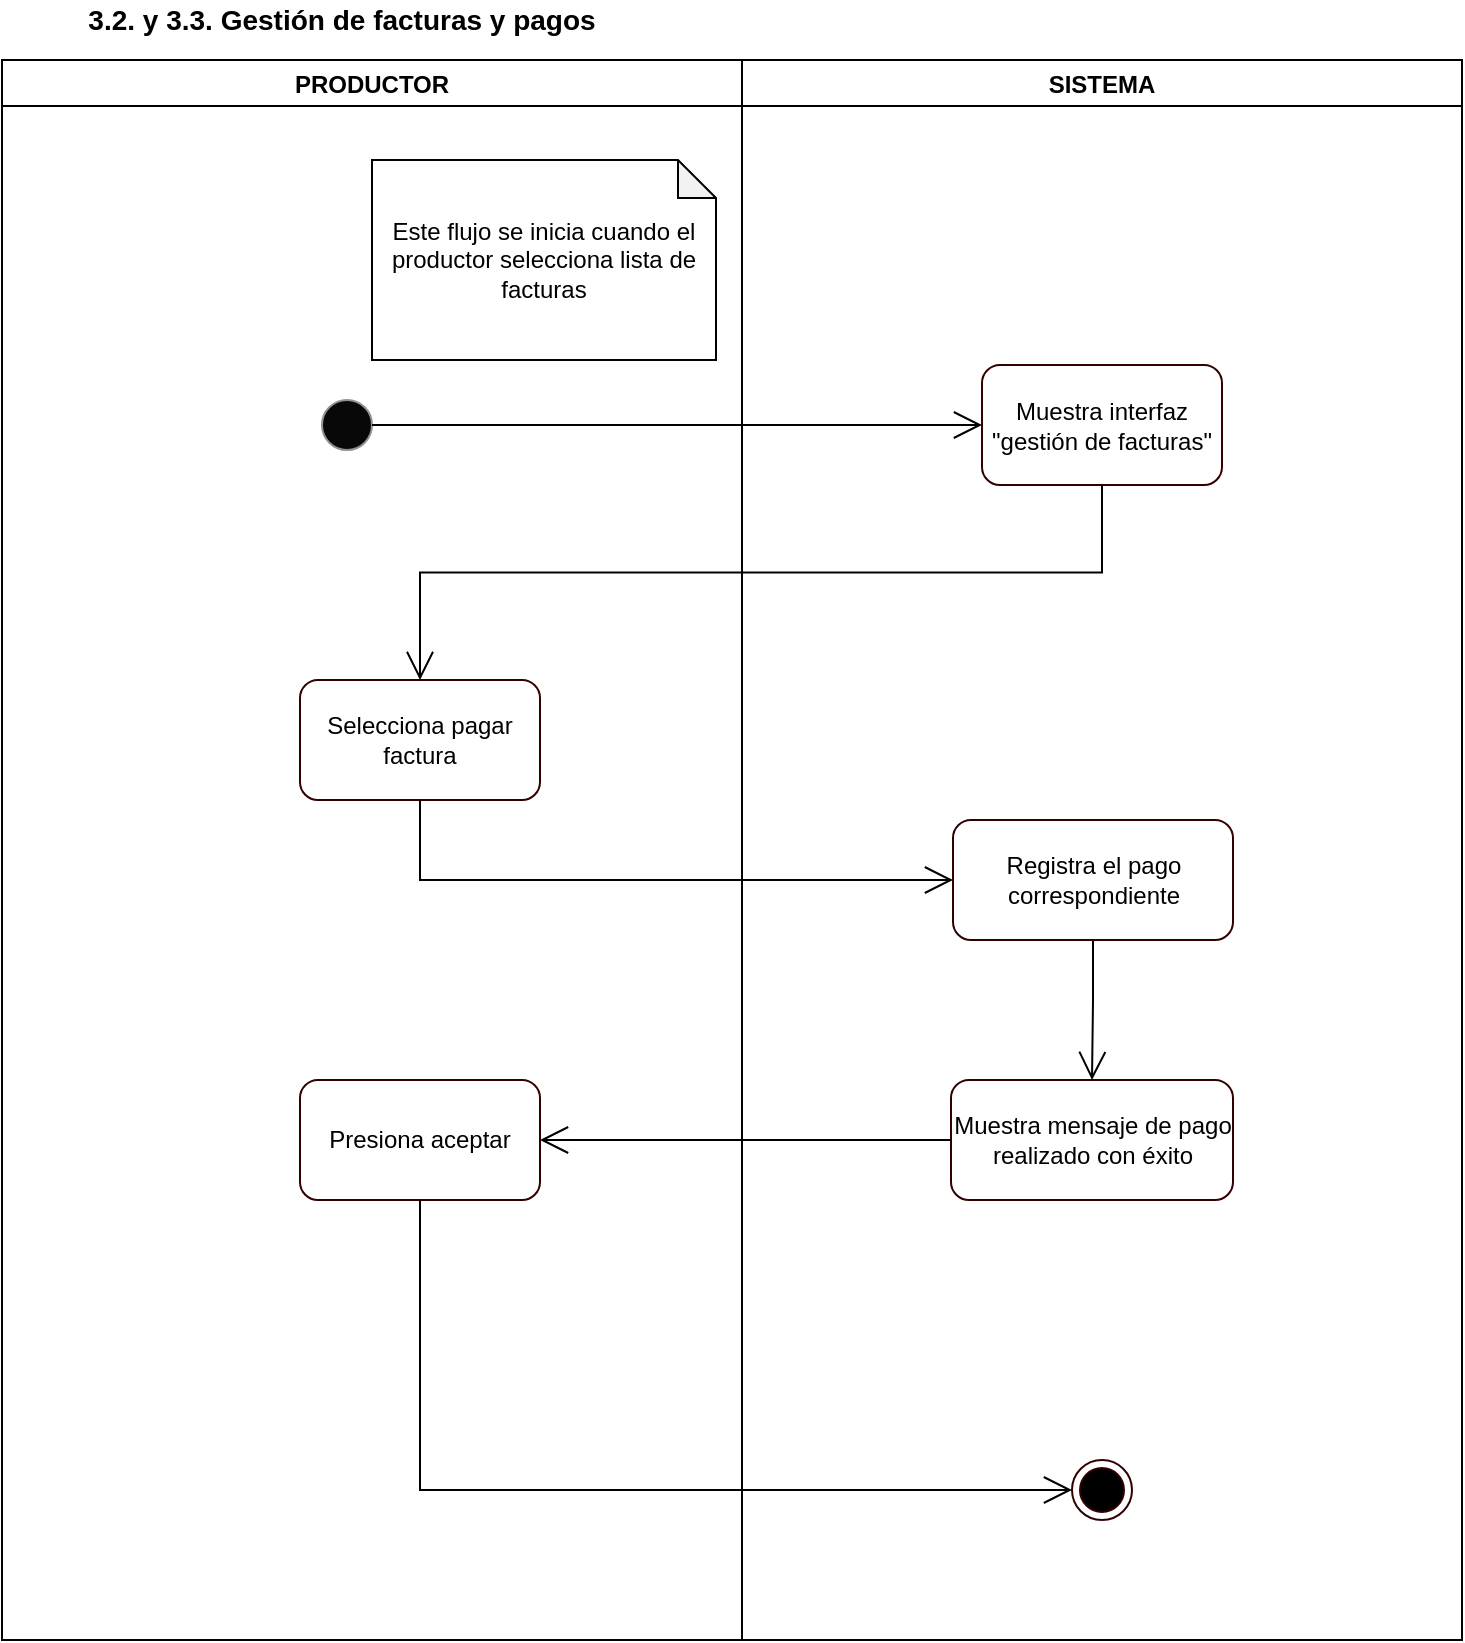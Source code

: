 <mxfile version="13.2.4" type="device"><diagram id="O6AZ7zY2c4KLyzjPle4t" name="Page-1"><mxGraphModel dx="898" dy="10988" grid="1" gridSize="10" guides="1" tooltips="1" connect="1" arrows="1" fold="1" page="1" pageScale="1" pageWidth="827" pageHeight="1169" math="0" shadow="0"><root><mxCell id="0"/><mxCell id="1" parent="0"/><mxCell id="Jd7uply8mAl1FJzHfmyC-1" value="PRODUCTOR" style="swimlane;gradientColor=none;" parent="1" vertex="1"><mxGeometry x="150" y="-10480" width="370" height="790" as="geometry"/></mxCell><mxCell id="Jd7uply8mAl1FJzHfmyC-2" value="" style="ellipse;whiteSpace=wrap;html=1;aspect=fixed;strokeColor=#919191;fillColor=#080808;gradientColor=none;" parent="Jd7uply8mAl1FJzHfmyC-1" vertex="1"><mxGeometry x="160" y="170" width="25" height="25" as="geometry"/></mxCell><mxCell id="Jd7uply8mAl1FJzHfmyC-3" value="Este flujo se inicia cuando el productor selecciona lista de facturas" style="shape=note;whiteSpace=wrap;html=1;backgroundOutline=1;darkOpacity=0.05;size=19;" parent="Jd7uply8mAl1FJzHfmyC-1" vertex="1"><mxGeometry x="185" y="50" width="172" height="100" as="geometry"/></mxCell><mxCell id="Jd7uply8mAl1FJzHfmyC-11" value="Presiona aceptar" style="rounded=1;whiteSpace=wrap;html=1;strokeColor=#330000;fillColor=#FFFFFF;gradientColor=none;" parent="Jd7uply8mAl1FJzHfmyC-1" vertex="1"><mxGeometry x="149" y="510" width="120" height="60" as="geometry"/></mxCell><mxCell id="Jd7uply8mAl1FJzHfmyC-8" value="Selecciona pagar factura" style="rounded=1;whiteSpace=wrap;html=1;strokeColor=#330000;fillColor=#FFFFFF;gradientColor=none;" parent="Jd7uply8mAl1FJzHfmyC-1" vertex="1"><mxGeometry x="149" y="310" width="120" height="60" as="geometry"/></mxCell><mxCell id="Jd7uply8mAl1FJzHfmyC-12" value="SISTEMA" style="swimlane;gradientColor=none;" parent="1" vertex="1"><mxGeometry x="520" y="-10480" width="360" height="790" as="geometry"/></mxCell><mxCell id="Jd7uply8mAl1FJzHfmyC-13" value="Muestra interfaz &quot;gestión de facturas&quot;" style="rounded=1;whiteSpace=wrap;html=1;strokeColor=#330000;fillColor=#FFFFFF;gradientColor=none;" parent="Jd7uply8mAl1FJzHfmyC-12" vertex="1"><mxGeometry x="120" y="152.5" width="120" height="60" as="geometry"/></mxCell><mxCell id="Jd7uply8mAl1FJzHfmyC-14" style="edgeStyle=orthogonalEdgeStyle;rounded=0;orthogonalLoop=1;jettySize=auto;html=1;exitX=0.5;exitY=1;exitDx=0;exitDy=0;endArrow=open;endFill=0;endSize=12;" parent="Jd7uply8mAl1FJzHfmyC-12" source="Jd7uply8mAl1FJzHfmyC-15" target="Jd7uply8mAl1FJzHfmyC-16" edge="1"><mxGeometry relative="1" as="geometry"/></mxCell><mxCell id="Jd7uply8mAl1FJzHfmyC-15" value="Registra el pago correspondiente" style="rounded=1;whiteSpace=wrap;html=1;strokeColor=#330000;fillColor=#FFFFFF;gradientColor=none;" parent="Jd7uply8mAl1FJzHfmyC-12" vertex="1"><mxGeometry x="105.5" y="380" width="140" height="60" as="geometry"/></mxCell><mxCell id="Jd7uply8mAl1FJzHfmyC-16" value="Muestra mensaje de pago realizado con éxito" style="rounded=1;whiteSpace=wrap;html=1;strokeColor=#330000;fillColor=#FFFFFF;gradientColor=none;" parent="Jd7uply8mAl1FJzHfmyC-12" vertex="1"><mxGeometry x="104.5" y="510" width="141" height="60" as="geometry"/></mxCell><mxCell id="Jd7uply8mAl1FJzHfmyC-17" value="" style="ellipse;html=1;shape=endState;fillColor=#000000;strokeColor=#330000;" parent="Jd7uply8mAl1FJzHfmyC-12" vertex="1"><mxGeometry x="165" y="700" width="30" height="30" as="geometry"/></mxCell><mxCell id="Jd7uply8mAl1FJzHfmyC-18" style="edgeStyle=orthogonalEdgeStyle;rounded=0;orthogonalLoop=1;jettySize=auto;html=1;exitX=1;exitY=0.5;exitDx=0;exitDy=0;entryX=0;entryY=0.5;entryDx=0;entryDy=0;endSize=12;endArrow=open;endFill=0;" parent="1" source="Jd7uply8mAl1FJzHfmyC-2" target="Jd7uply8mAl1FJzHfmyC-13" edge="1"><mxGeometry relative="1" as="geometry"/></mxCell><mxCell id="Jd7uply8mAl1FJzHfmyC-19" style="edgeStyle=orthogonalEdgeStyle;rounded=0;orthogonalLoop=1;jettySize=auto;html=1;exitX=0.5;exitY=1;exitDx=0;exitDy=0;entryX=0.5;entryY=0;entryDx=0;entryDy=0;endArrow=open;endFill=0;endSize=12;" parent="1" source="Jd7uply8mAl1FJzHfmyC-13" target="Jd7uply8mAl1FJzHfmyC-8" edge="1"><mxGeometry relative="1" as="geometry"><mxPoint x="250" y="-10180" as="targetPoint"/></mxGeometry></mxCell><mxCell id="Jd7uply8mAl1FJzHfmyC-20" style="edgeStyle=orthogonalEdgeStyle;rounded=0;orthogonalLoop=1;jettySize=auto;html=1;exitX=0.5;exitY=1;exitDx=0;exitDy=0;entryX=0;entryY=0.5;entryDx=0;entryDy=0;endArrow=open;endFill=0;endSize=12;" parent="1" source="Jd7uply8mAl1FJzHfmyC-11" target="Jd7uply8mAl1FJzHfmyC-17" edge="1"><mxGeometry relative="1" as="geometry"/></mxCell><mxCell id="Jd7uply8mAl1FJzHfmyC-21" style="edgeStyle=orthogonalEdgeStyle;rounded=0;orthogonalLoop=1;jettySize=auto;html=1;exitX=0.5;exitY=1;exitDx=0;exitDy=0;entryX=0;entryY=0.5;entryDx=0;entryDy=0;endSize=12;endArrow=open;endFill=0;" parent="1" source="Jd7uply8mAl1FJzHfmyC-8" target="Jd7uply8mAl1FJzHfmyC-15" edge="1"><mxGeometry relative="1" as="geometry"/></mxCell><mxCell id="Jd7uply8mAl1FJzHfmyC-22" style="edgeStyle=orthogonalEdgeStyle;rounded=0;orthogonalLoop=1;jettySize=auto;html=1;exitX=0;exitY=0.5;exitDx=0;exitDy=0;entryX=1;entryY=0.5;entryDx=0;entryDy=0;endArrow=open;endFill=0;endSize=12;" parent="1" source="Jd7uply8mAl1FJzHfmyC-16" target="Jd7uply8mAl1FJzHfmyC-11" edge="1"><mxGeometry relative="1" as="geometry"/></mxCell><mxCell id="E3z_kCmWbVKTCcHtAgbl-1" value="3.2. y 3.3. Gestión de facturas y pagos" style="text;html=1;strokeColor=none;fillColor=none;align=center;verticalAlign=middle;whiteSpace=wrap;rounded=0;fontStyle=1;fontFamily=Arial;fontSize=14;" vertex="1" parent="1"><mxGeometry x="170" y="-10510" width="300" height="20" as="geometry"/></mxCell></root></mxGraphModel></diagram></mxfile>